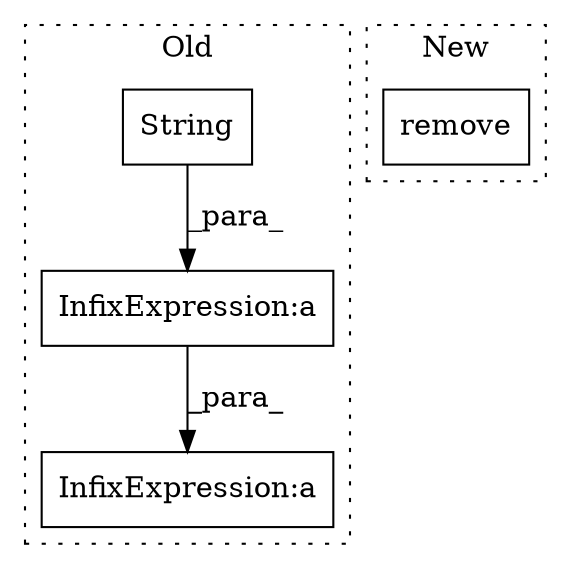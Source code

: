 digraph G {
subgraph cluster0 {
1 [label="String" a="32" s="623,641" l="7,1" shape="box"];
3 [label="InfixExpression:a" a="27" s="643" l="3" shape="box"];
4 [label="InfixExpression:a" a="27" s="620" l="3" shape="box"];
label = "Old";
style="dotted";
}
subgraph cluster1 {
2 [label="remove" a="32" s="724,739" l="7,1" shape="box"];
label = "New";
style="dotted";
}
1 -> 4 [label="_para_"];
4 -> 3 [label="_para_"];
}